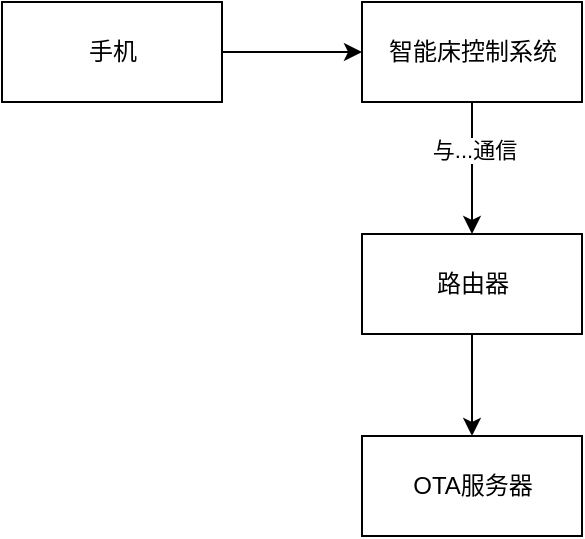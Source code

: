 <mxfile version="17.4.0" type="github">
  <diagram id="n7DuEQMFLMZEM_3gO0Fe" name="Page-1">
    <mxGraphModel dx="835" dy="454" grid="0" gridSize="10" guides="1" tooltips="1" connect="1" arrows="1" fold="1" page="1" pageScale="1" pageWidth="827" pageHeight="1169" math="0" shadow="0">
      <root>
        <mxCell id="0" />
        <mxCell id="1" parent="0" />
        <mxCell id="TMJ--TbqOV-L6r4FokhD-8" style="edgeStyle=orthogonalEdgeStyle;rounded=0;orthogonalLoop=1;jettySize=auto;html=1;entryX=0.5;entryY=0;entryDx=0;entryDy=0;" edge="1" parent="1" source="TMJ--TbqOV-L6r4FokhD-1" target="TMJ--TbqOV-L6r4FokhD-3">
          <mxGeometry relative="1" as="geometry" />
        </mxCell>
        <mxCell id="TMJ--TbqOV-L6r4FokhD-10" value="与...通信" style="edgeLabel;html=1;align=center;verticalAlign=middle;resizable=0;points=[];" vertex="1" connectable="0" parent="TMJ--TbqOV-L6r4FokhD-8">
          <mxGeometry x="-0.274" y="1" relative="1" as="geometry">
            <mxPoint as="offset" />
          </mxGeometry>
        </mxCell>
        <mxCell id="TMJ--TbqOV-L6r4FokhD-1" value="智能床控制系统" style="html=1;" vertex="1" parent="1">
          <mxGeometry x="233" y="171" width="110" height="50" as="geometry" />
        </mxCell>
        <mxCell id="TMJ--TbqOV-L6r4FokhD-2" value="OTA服务器" style="html=1;" vertex="1" parent="1">
          <mxGeometry x="233" y="388" width="110" height="50" as="geometry" />
        </mxCell>
        <mxCell id="TMJ--TbqOV-L6r4FokhD-9" style="edgeStyle=orthogonalEdgeStyle;rounded=1;orthogonalLoop=1;jettySize=auto;html=1;entryX=0.5;entryY=0;entryDx=0;entryDy=0;" edge="1" parent="1" source="TMJ--TbqOV-L6r4FokhD-3" target="TMJ--TbqOV-L6r4FokhD-2">
          <mxGeometry relative="1" as="geometry" />
        </mxCell>
        <mxCell id="TMJ--TbqOV-L6r4FokhD-3" value="路由器" style="html=1;" vertex="1" parent="1">
          <mxGeometry x="233" y="287" width="110" height="50" as="geometry" />
        </mxCell>
        <mxCell id="TMJ--TbqOV-L6r4FokhD-7" style="edgeStyle=orthogonalEdgeStyle;rounded=0;orthogonalLoop=1;jettySize=auto;html=1;entryX=0;entryY=0.5;entryDx=0;entryDy=0;" edge="1" parent="1" source="TMJ--TbqOV-L6r4FokhD-4" target="TMJ--TbqOV-L6r4FokhD-1">
          <mxGeometry relative="1" as="geometry" />
        </mxCell>
        <mxCell id="TMJ--TbqOV-L6r4FokhD-4" value="手机" style="html=1;" vertex="1" parent="1">
          <mxGeometry x="53" y="171" width="110" height="50" as="geometry" />
        </mxCell>
      </root>
    </mxGraphModel>
  </diagram>
</mxfile>
